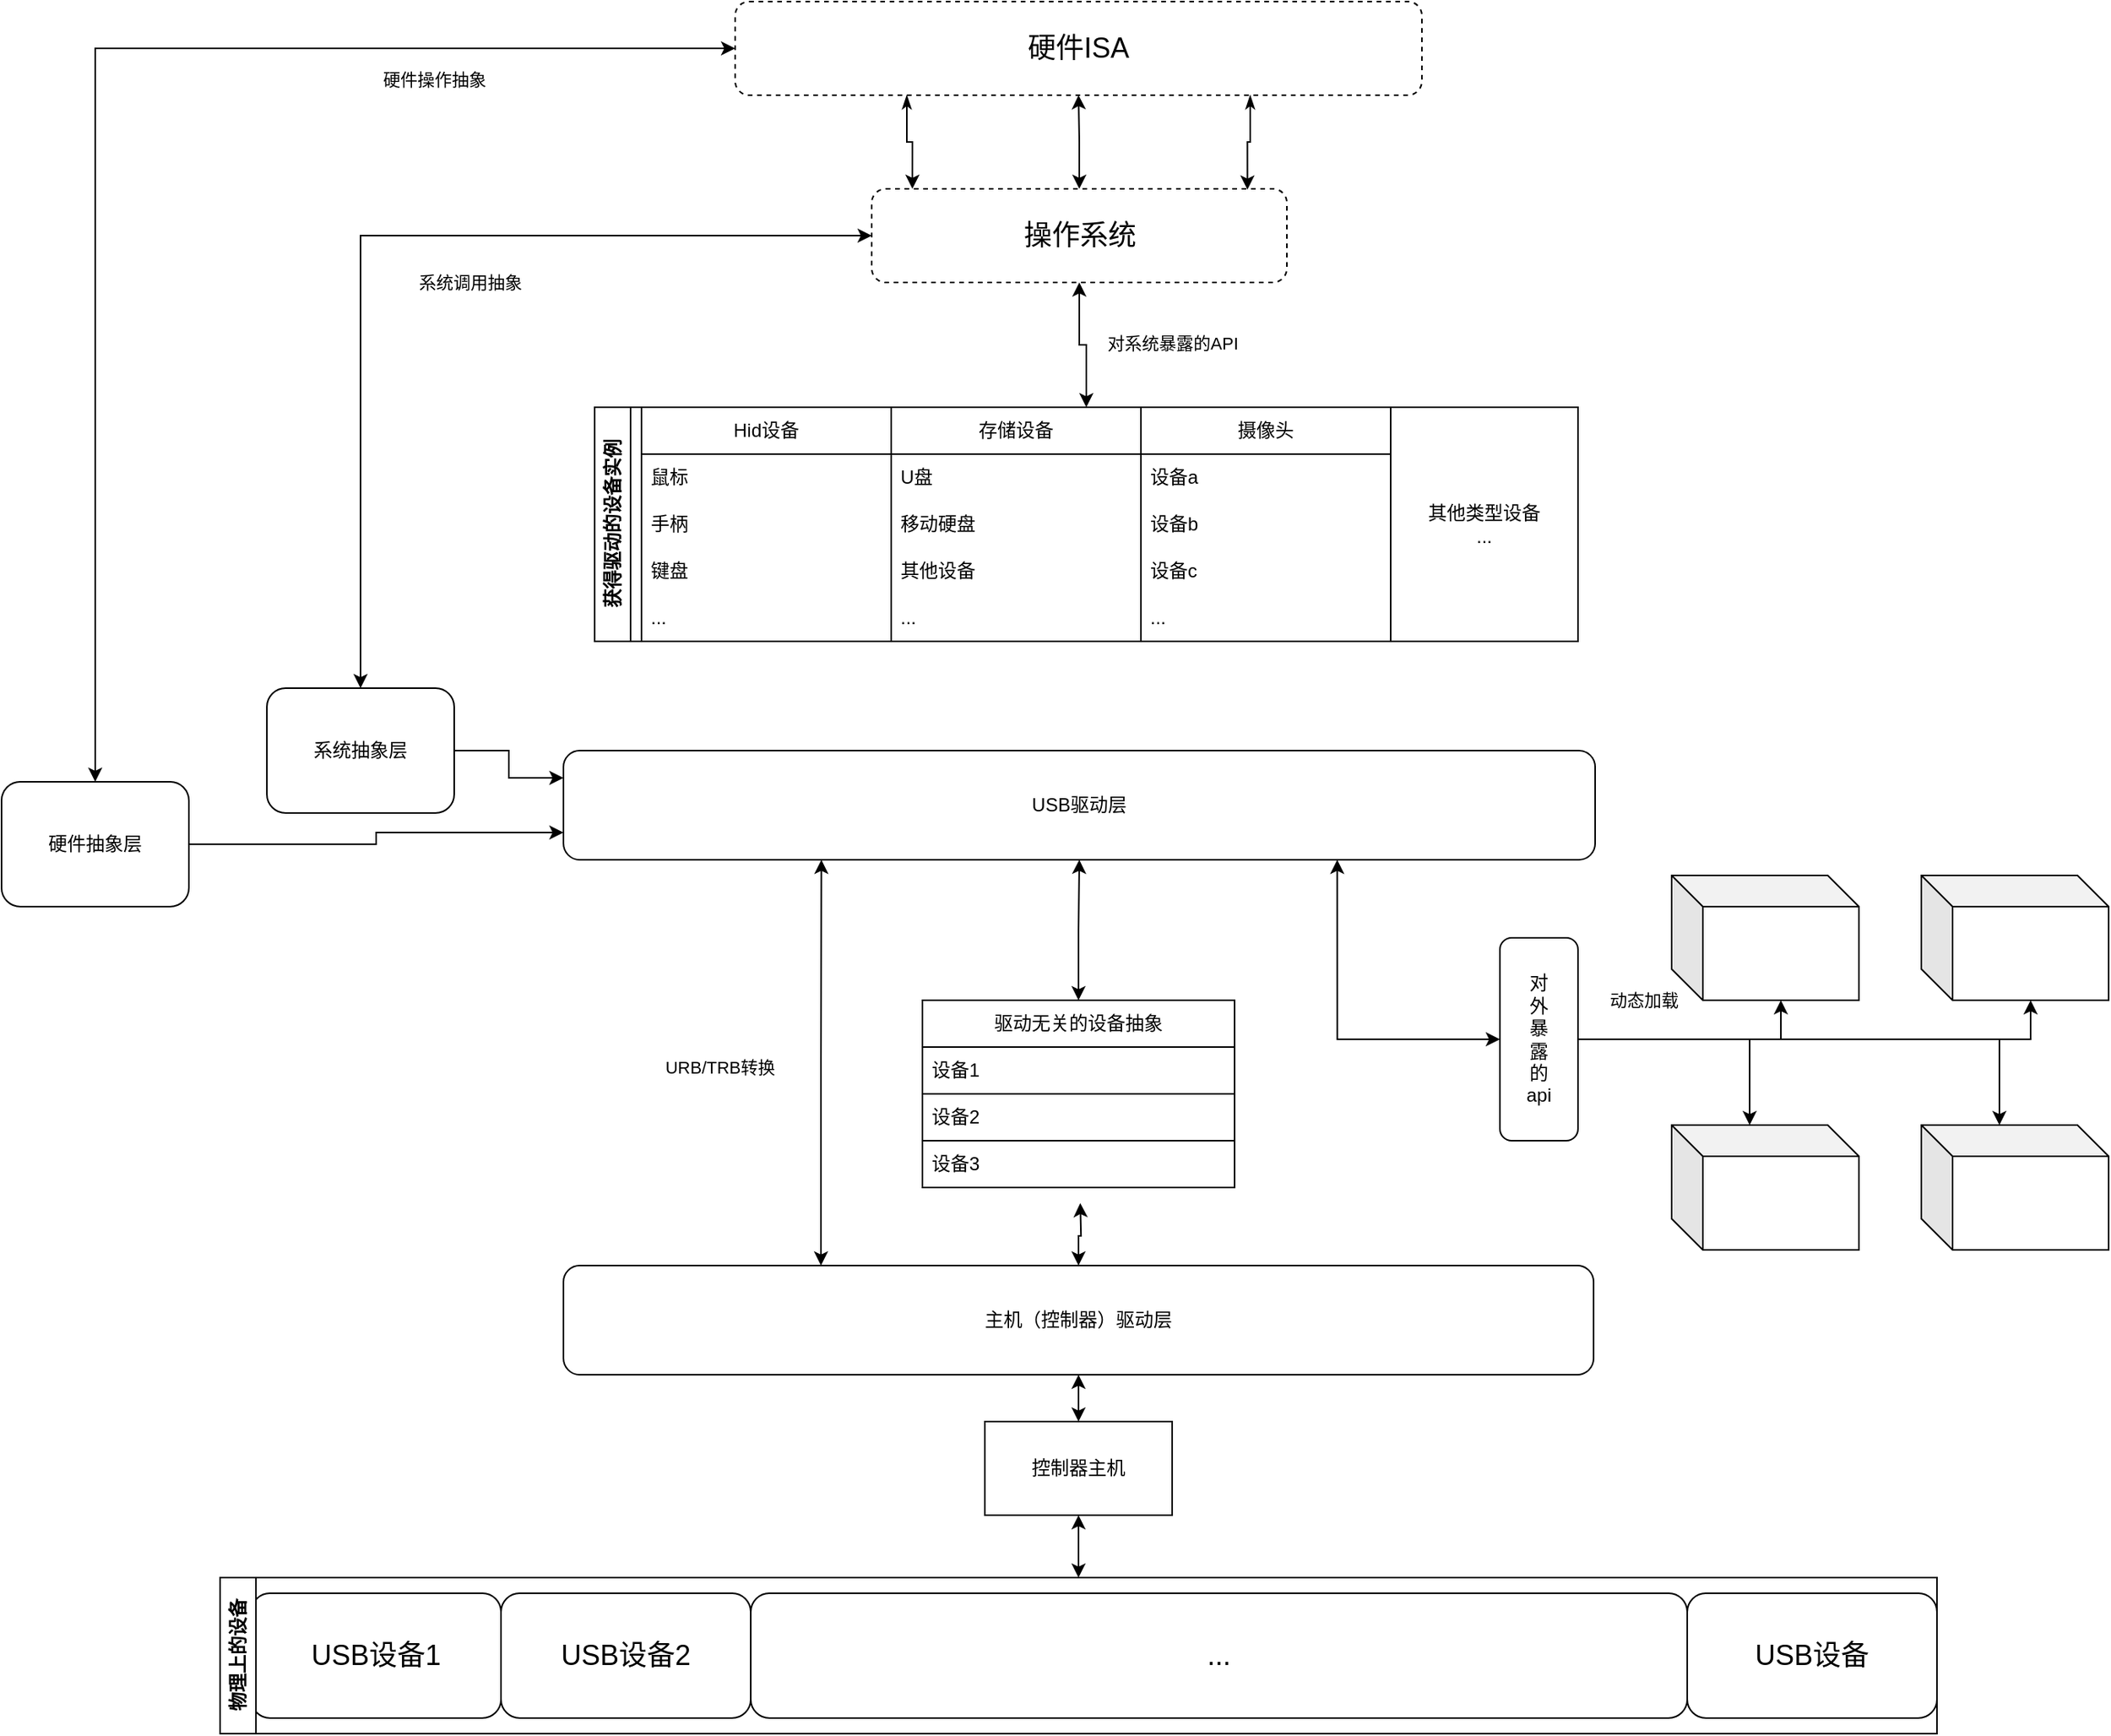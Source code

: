 <mxfile version="24.7.1" type="github">
  <diagram name="第 1 页" id="4xeG-ASjtE01gqBWx2Hc">
    <mxGraphModel dx="838" dy="5156" grid="1" gridSize="10" guides="1" tooltips="1" connect="1" arrows="1" fold="1" page="1" pageScale="1" pageWidth="3300" pageHeight="4681" math="0" shadow="0">
      <root>
        <mxCell id="0" />
        <mxCell id="1" parent="0" />
        <mxCell id="SofYbIExT5qBE5t5EB93-19" style="edgeStyle=orthogonalEdgeStyle;rounded=0;orthogonalLoop=1;jettySize=auto;html=1;entryX=0.5;entryY=1;entryDx=0;entryDy=0;startArrow=classic;startFill=1;" parent="1" source="SofYbIExT5qBE5t5EB93-4" target="SofYbIExT5qBE5t5EB93-15" edge="1">
          <mxGeometry relative="1" as="geometry" />
        </mxCell>
        <mxCell id="SofYbIExT5qBE5t5EB93-4" value="&lt;font style=&quot;font-size: 18px;&quot;&gt;操作系统&lt;/font&gt;" style="rounded=1;whiteSpace=wrap;html=1;dashed=1;" parent="1" vertex="1">
          <mxGeometry x="727.5" y="80" width="266" height="60" as="geometry" />
        </mxCell>
        <mxCell id="SofYbIExT5qBE5t5EB93-15" value="&lt;font style=&quot;font-size: 18px;&quot;&gt;硬件ISA&lt;/font&gt;" style="rounded=1;whiteSpace=wrap;html=1;dashed=1;" parent="1" vertex="1">
          <mxGeometry x="640" y="-40" width="440" height="60" as="geometry" />
        </mxCell>
        <mxCell id="SofYbIExT5qBE5t5EB93-21" style="edgeStyle=orthogonalEdgeStyle;rounded=0;orthogonalLoop=1;jettySize=auto;html=1;exitX=0.25;exitY=1;exitDx=0;exitDy=0;entryX=0.098;entryY=0;entryDx=0;entryDy=0;entryPerimeter=0;startArrow=classicThin;startFill=1;" parent="1" source="SofYbIExT5qBE5t5EB93-15" target="SofYbIExT5qBE5t5EB93-4" edge="1">
          <mxGeometry relative="1" as="geometry" />
        </mxCell>
        <mxCell id="SofYbIExT5qBE5t5EB93-22" style="edgeStyle=orthogonalEdgeStyle;rounded=0;orthogonalLoop=1;jettySize=auto;html=1;exitX=0.75;exitY=1;exitDx=0;exitDy=0;entryX=0.905;entryY=0.008;entryDx=0;entryDy=0;entryPerimeter=0;startArrow=classicThin;startFill=1;" parent="1" source="SofYbIExT5qBE5t5EB93-15" target="SofYbIExT5qBE5t5EB93-4" edge="1">
          <mxGeometry relative="1" as="geometry" />
        </mxCell>
        <mxCell id="RQC1SZQL9GjInuUlFMc3-32" style="edgeStyle=orthogonalEdgeStyle;rounded=0;orthogonalLoop=1;jettySize=auto;html=1;exitX=0.5;exitY=0;exitDx=0;exitDy=0;entryX=0.5;entryY=1;entryDx=0;entryDy=0;startArrow=classic;startFill=1;" edge="1" parent="1" source="RQC1SZQL9GjInuUlFMc3-28" target="SofYbIExT5qBE5t5EB93-4">
          <mxGeometry relative="1" as="geometry" />
        </mxCell>
        <mxCell id="RQC1SZQL9GjInuUlFMc3-43" value="对系统暴露的API" style="edgeLabel;html=1;align=center;verticalAlign=middle;resizable=0;points=[];fontSize=11;" vertex="1" connectable="0" parent="RQC1SZQL9GjInuUlFMc3-32">
          <mxGeometry x="-0.107" relative="1" as="geometry">
            <mxPoint x="55" y="-4" as="offset" />
          </mxGeometry>
        </mxCell>
        <mxCell id="RQC1SZQL9GjInuUlFMc3-28" value="获得驱动的设备实例" style="swimlane;horizontal=0;whiteSpace=wrap;html=1;" vertex="1" parent="1">
          <mxGeometry x="550" y="220" width="630" height="150" as="geometry" />
        </mxCell>
        <mxCell id="RQC1SZQL9GjInuUlFMc3-44" value="Hid设备" style="swimlane;fontStyle=0;childLayout=stackLayout;horizontal=1;startSize=30;horizontalStack=0;resizeParent=1;resizeParentMax=0;resizeLast=0;collapsible=1;marginBottom=0;whiteSpace=wrap;html=1;" vertex="1" parent="RQC1SZQL9GjInuUlFMc3-28">
          <mxGeometry x="30" width="160" height="150" as="geometry">
            <mxRectangle x="30" width="80" height="30" as="alternateBounds" />
          </mxGeometry>
        </mxCell>
        <mxCell id="RQC1SZQL9GjInuUlFMc3-45" value="鼠标" style="text;strokeColor=none;fillColor=none;align=left;verticalAlign=middle;spacingLeft=4;spacingRight=4;overflow=hidden;points=[[0,0.5],[1,0.5]];portConstraint=eastwest;rotatable=0;whiteSpace=wrap;html=1;" vertex="1" parent="RQC1SZQL9GjInuUlFMc3-44">
          <mxGeometry y="30" width="160" height="30" as="geometry" />
        </mxCell>
        <mxCell id="RQC1SZQL9GjInuUlFMc3-46" value="手柄" style="text;strokeColor=none;fillColor=none;align=left;verticalAlign=middle;spacingLeft=4;spacingRight=4;overflow=hidden;points=[[0,0.5],[1,0.5]];portConstraint=eastwest;rotatable=0;whiteSpace=wrap;html=1;" vertex="1" parent="RQC1SZQL9GjInuUlFMc3-44">
          <mxGeometry y="60" width="160" height="30" as="geometry" />
        </mxCell>
        <mxCell id="RQC1SZQL9GjInuUlFMc3-47" value="键盘" style="text;strokeColor=none;fillColor=none;align=left;verticalAlign=middle;spacingLeft=4;spacingRight=4;overflow=hidden;points=[[0,0.5],[1,0.5]];portConstraint=eastwest;rotatable=0;whiteSpace=wrap;html=1;" vertex="1" parent="RQC1SZQL9GjInuUlFMc3-44">
          <mxGeometry y="90" width="160" height="30" as="geometry" />
        </mxCell>
        <mxCell id="RQC1SZQL9GjInuUlFMc3-57" value="..." style="text;strokeColor=none;fillColor=none;align=left;verticalAlign=middle;spacingLeft=4;spacingRight=4;overflow=hidden;points=[[0,0.5],[1,0.5]];portConstraint=eastwest;rotatable=0;whiteSpace=wrap;html=1;" vertex="1" parent="RQC1SZQL9GjInuUlFMc3-44">
          <mxGeometry y="120" width="160" height="30" as="geometry" />
        </mxCell>
        <mxCell id="RQC1SZQL9GjInuUlFMc3-48" value="存储设备" style="swimlane;fontStyle=0;childLayout=stackLayout;horizontal=1;startSize=30;horizontalStack=0;resizeParent=1;resizeParentMax=0;resizeLast=0;collapsible=1;marginBottom=0;whiteSpace=wrap;html=1;" vertex="1" parent="RQC1SZQL9GjInuUlFMc3-28">
          <mxGeometry x="190" width="160" height="150" as="geometry" />
        </mxCell>
        <mxCell id="RQC1SZQL9GjInuUlFMc3-49" value="U盘" style="text;strokeColor=none;fillColor=none;align=left;verticalAlign=middle;spacingLeft=4;spacingRight=4;overflow=hidden;points=[[0,0.5],[1,0.5]];portConstraint=eastwest;rotatable=0;whiteSpace=wrap;html=1;" vertex="1" parent="RQC1SZQL9GjInuUlFMc3-48">
          <mxGeometry y="30" width="160" height="30" as="geometry" />
        </mxCell>
        <mxCell id="RQC1SZQL9GjInuUlFMc3-50" value="移动硬盘" style="text;strokeColor=none;fillColor=none;align=left;verticalAlign=middle;spacingLeft=4;spacingRight=4;overflow=hidden;points=[[0,0.5],[1,0.5]];portConstraint=eastwest;rotatable=0;whiteSpace=wrap;html=1;" vertex="1" parent="RQC1SZQL9GjInuUlFMc3-48">
          <mxGeometry y="60" width="160" height="30" as="geometry" />
        </mxCell>
        <mxCell id="RQC1SZQL9GjInuUlFMc3-51" value="其他设备" style="text;strokeColor=none;fillColor=none;align=left;verticalAlign=middle;spacingLeft=4;spacingRight=4;overflow=hidden;points=[[0,0.5],[1,0.5]];portConstraint=eastwest;rotatable=0;whiteSpace=wrap;html=1;" vertex="1" parent="RQC1SZQL9GjInuUlFMc3-48">
          <mxGeometry y="90" width="160" height="30" as="geometry" />
        </mxCell>
        <mxCell id="RQC1SZQL9GjInuUlFMc3-58" value="..." style="text;strokeColor=none;fillColor=none;align=left;verticalAlign=middle;spacingLeft=4;spacingRight=4;overflow=hidden;points=[[0,0.5],[1,0.5]];portConstraint=eastwest;rotatable=0;whiteSpace=wrap;html=1;" vertex="1" parent="RQC1SZQL9GjInuUlFMc3-48">
          <mxGeometry y="120" width="160" height="30" as="geometry" />
        </mxCell>
        <mxCell id="RQC1SZQL9GjInuUlFMc3-52" value="摄像头" style="swimlane;fontStyle=0;childLayout=stackLayout;horizontal=1;startSize=30;horizontalStack=0;resizeParent=1;resizeParentMax=0;resizeLast=0;collapsible=1;marginBottom=0;whiteSpace=wrap;html=1;" vertex="1" parent="RQC1SZQL9GjInuUlFMc3-28">
          <mxGeometry x="350" width="160" height="150" as="geometry" />
        </mxCell>
        <mxCell id="RQC1SZQL9GjInuUlFMc3-53" value="设备a" style="text;strokeColor=none;fillColor=none;align=left;verticalAlign=middle;spacingLeft=4;spacingRight=4;overflow=hidden;points=[[0,0.5],[1,0.5]];portConstraint=eastwest;rotatable=0;whiteSpace=wrap;html=1;" vertex="1" parent="RQC1SZQL9GjInuUlFMc3-52">
          <mxGeometry y="30" width="160" height="30" as="geometry" />
        </mxCell>
        <mxCell id="RQC1SZQL9GjInuUlFMc3-54" value="设备b" style="text;strokeColor=none;fillColor=none;align=left;verticalAlign=middle;spacingLeft=4;spacingRight=4;overflow=hidden;points=[[0,0.5],[1,0.5]];portConstraint=eastwest;rotatable=0;whiteSpace=wrap;html=1;" vertex="1" parent="RQC1SZQL9GjInuUlFMc3-52">
          <mxGeometry y="60" width="160" height="30" as="geometry" />
        </mxCell>
        <mxCell id="RQC1SZQL9GjInuUlFMc3-55" value="设备c" style="text;strokeColor=none;fillColor=none;align=left;verticalAlign=middle;spacingLeft=4;spacingRight=4;overflow=hidden;points=[[0,0.5],[1,0.5]];portConstraint=eastwest;rotatable=0;whiteSpace=wrap;html=1;" vertex="1" parent="RQC1SZQL9GjInuUlFMc3-52">
          <mxGeometry y="90" width="160" height="30" as="geometry" />
        </mxCell>
        <mxCell id="RQC1SZQL9GjInuUlFMc3-64" value="..." style="text;strokeColor=none;fillColor=none;align=left;verticalAlign=middle;spacingLeft=4;spacingRight=4;overflow=hidden;points=[[0,0.5],[1,0.5]];portConstraint=eastwest;rotatable=0;whiteSpace=wrap;html=1;" vertex="1" parent="RQC1SZQL9GjInuUlFMc3-52">
          <mxGeometry y="120" width="160" height="30" as="geometry" />
        </mxCell>
        <mxCell id="RQC1SZQL9GjInuUlFMc3-56" value="其他类型设备&lt;div&gt;...&lt;/div&gt;" style="rounded=0;whiteSpace=wrap;html=1;" vertex="1" parent="RQC1SZQL9GjInuUlFMc3-28">
          <mxGeometry x="510" width="120" height="150" as="geometry" />
        </mxCell>
        <mxCell id="RQC1SZQL9GjInuUlFMc3-30" value="USB驱动层" style="rounded=1;whiteSpace=wrap;html=1;" vertex="1" parent="1">
          <mxGeometry x="530" y="440" width="661" height="70" as="geometry" />
        </mxCell>
        <mxCell id="RQC1SZQL9GjInuUlFMc3-94" style="edgeStyle=orthogonalEdgeStyle;rounded=0;orthogonalLoop=1;jettySize=auto;html=1;exitX=0.25;exitY=0;exitDx=0;exitDy=0;entryX=0.25;entryY=1;entryDx=0;entryDy=0;startArrow=classic;startFill=1;" edge="1" parent="1" source="RQC1SZQL9GjInuUlFMc3-31" target="RQC1SZQL9GjInuUlFMc3-30">
          <mxGeometry relative="1" as="geometry" />
        </mxCell>
        <mxCell id="RQC1SZQL9GjInuUlFMc3-95" value="URB/TRB转换" style="edgeLabel;html=1;align=center;verticalAlign=middle;resizable=0;points=[];" vertex="1" connectable="0" parent="RQC1SZQL9GjInuUlFMc3-94">
          <mxGeometry x="-0.119" y="7" relative="1" as="geometry">
            <mxPoint x="-58" y="-13" as="offset" />
          </mxGeometry>
        </mxCell>
        <mxCell id="RQC1SZQL9GjInuUlFMc3-105" style="edgeStyle=orthogonalEdgeStyle;rounded=0;orthogonalLoop=1;jettySize=auto;html=1;entryX=0.5;entryY=0;entryDx=0;entryDy=0;startArrow=classic;startFill=1;" edge="1" parent="1" source="RQC1SZQL9GjInuUlFMc3-31" target="RQC1SZQL9GjInuUlFMc3-104">
          <mxGeometry relative="1" as="geometry" />
        </mxCell>
        <mxCell id="RQC1SZQL9GjInuUlFMc3-31" value="主机（控制器）驱动层" style="rounded=1;whiteSpace=wrap;html=1;strokeColor=default;" vertex="1" parent="1">
          <mxGeometry x="530" y="770" width="660" height="70" as="geometry" />
        </mxCell>
        <mxCell id="RQC1SZQL9GjInuUlFMc3-36" style="edgeStyle=orthogonalEdgeStyle;rounded=0;orthogonalLoop=1;jettySize=auto;html=1;exitX=0.5;exitY=0;exitDx=0;exitDy=0;entryX=0;entryY=0.5;entryDx=0;entryDy=0;startArrow=classic;startFill=1;" edge="1" parent="1" source="RQC1SZQL9GjInuUlFMc3-34" target="SofYbIExT5qBE5t5EB93-15">
          <mxGeometry relative="1" as="geometry" />
        </mxCell>
        <mxCell id="RQC1SZQL9GjInuUlFMc3-38" value="硬件操作抽象" style="edgeLabel;html=1;align=center;verticalAlign=middle;resizable=0;points=[];" vertex="1" connectable="0" parent="RQC1SZQL9GjInuUlFMc3-36">
          <mxGeometry x="0.777" y="-2" relative="1" as="geometry">
            <mxPoint x="-95" y="18" as="offset" />
          </mxGeometry>
        </mxCell>
        <mxCell id="RQC1SZQL9GjInuUlFMc3-120" style="edgeStyle=orthogonalEdgeStyle;rounded=0;orthogonalLoop=1;jettySize=auto;html=1;exitX=1;exitY=0.5;exitDx=0;exitDy=0;entryX=0;entryY=0.75;entryDx=0;entryDy=0;" edge="1" parent="1" source="RQC1SZQL9GjInuUlFMc3-34" target="RQC1SZQL9GjInuUlFMc3-30">
          <mxGeometry relative="1" as="geometry" />
        </mxCell>
        <mxCell id="RQC1SZQL9GjInuUlFMc3-34" value="硬件抽象层" style="rounded=1;whiteSpace=wrap;html=1;" vertex="1" parent="1">
          <mxGeometry x="170" y="460" width="120" height="80" as="geometry" />
        </mxCell>
        <mxCell id="RQC1SZQL9GjInuUlFMc3-61" style="edgeStyle=orthogonalEdgeStyle;rounded=0;orthogonalLoop=1;jettySize=auto;html=1;entryX=0;entryY=0.5;entryDx=0;entryDy=0;startArrow=classic;startFill=1;" edge="1" parent="1" source="RQC1SZQL9GjInuUlFMc3-40" target="SofYbIExT5qBE5t5EB93-4">
          <mxGeometry relative="1" as="geometry">
            <Array as="points">
              <mxPoint x="400" y="110" />
            </Array>
          </mxGeometry>
        </mxCell>
        <mxCell id="RQC1SZQL9GjInuUlFMc3-66" value="系统调用抽象" style="edgeLabel;html=1;align=center;verticalAlign=middle;resizable=0;points=[];" vertex="1" connectable="0" parent="RQC1SZQL9GjInuUlFMc3-61">
          <mxGeometry x="0.164" y="-2" relative="1" as="geometry">
            <mxPoint y="28" as="offset" />
          </mxGeometry>
        </mxCell>
        <mxCell id="RQC1SZQL9GjInuUlFMc3-119" style="edgeStyle=orthogonalEdgeStyle;rounded=0;orthogonalLoop=1;jettySize=auto;html=1;exitX=1;exitY=0.5;exitDx=0;exitDy=0;entryX=0;entryY=0.25;entryDx=0;entryDy=0;" edge="1" parent="1" source="RQC1SZQL9GjInuUlFMc3-40" target="RQC1SZQL9GjInuUlFMc3-30">
          <mxGeometry relative="1" as="geometry" />
        </mxCell>
        <mxCell id="RQC1SZQL9GjInuUlFMc3-40" value="系统抽象层" style="rounded=1;whiteSpace=wrap;html=1;" vertex="1" parent="1">
          <mxGeometry x="340" y="400" width="120" height="80" as="geometry" />
        </mxCell>
        <mxCell id="RQC1SZQL9GjInuUlFMc3-99" style="edgeStyle=orthogonalEdgeStyle;rounded=0;orthogonalLoop=1;jettySize=auto;html=1;startArrow=classic;startFill=1;" edge="1" parent="1" target="RQC1SZQL9GjInuUlFMc3-31">
          <mxGeometry relative="1" as="geometry">
            <mxPoint x="861.111" y="730" as="sourcePoint" />
          </mxGeometry>
        </mxCell>
        <mxCell id="RQC1SZQL9GjInuUlFMc3-89" value="驱动无关的设备抽象" style="swimlane;fontStyle=0;childLayout=stackLayout;horizontal=1;startSize=30;horizontalStack=0;resizeParent=1;resizeParentMax=0;resizeLast=0;collapsible=1;marginBottom=0;whiteSpace=wrap;html=1;" vertex="1" parent="1">
          <mxGeometry x="760" y="600" width="200" height="120" as="geometry" />
        </mxCell>
        <mxCell id="RQC1SZQL9GjInuUlFMc3-90" value="设备1" style="text;strokeColor=default;fillColor=none;align=left;verticalAlign=middle;spacingLeft=4;spacingRight=4;overflow=hidden;points=[[0,0.5],[1,0.5]];portConstraint=eastwest;rotatable=0;whiteSpace=wrap;html=1;shadow=0;" vertex="1" parent="RQC1SZQL9GjInuUlFMc3-89">
          <mxGeometry y="30" width="200" height="30" as="geometry" />
        </mxCell>
        <mxCell id="RQC1SZQL9GjInuUlFMc3-91" value="设备2" style="text;strokeColor=default;fillColor=none;align=left;verticalAlign=middle;spacingLeft=4;spacingRight=4;overflow=hidden;points=[[0,0.5],[1,0.5]];portConstraint=eastwest;rotatable=0;whiteSpace=wrap;html=1;" vertex="1" parent="RQC1SZQL9GjInuUlFMc3-89">
          <mxGeometry y="60" width="200" height="30" as="geometry" />
        </mxCell>
        <mxCell id="RQC1SZQL9GjInuUlFMc3-92" value="设备3" style="text;strokeColor=default;fillColor=none;align=left;verticalAlign=middle;spacingLeft=4;spacingRight=4;overflow=hidden;points=[[0,0.5],[1,0.5]];portConstraint=eastwest;rotatable=0;whiteSpace=wrap;html=1;" vertex="1" parent="RQC1SZQL9GjInuUlFMc3-89">
          <mxGeometry y="90" width="200" height="30" as="geometry" />
        </mxCell>
        <mxCell id="RQC1SZQL9GjInuUlFMc3-101" value="" style="group" vertex="1" connectable="0" parent="1">
          <mxGeometry x="310" y="970" width="1100" height="100" as="geometry" />
        </mxCell>
        <mxCell id="RQC1SZQL9GjInuUlFMc3-1" value="&lt;span style=&quot;font-size: 18px;&quot;&gt;USB&lt;/span&gt;&lt;span style=&quot;font-size: 18px; background-color: initial;&quot;&gt;设备1&lt;/span&gt;" style="rounded=1;whiteSpace=wrap;html=1;" vertex="1" parent="RQC1SZQL9GjInuUlFMc3-101">
          <mxGeometry x="20" y="10" width="160" height="80" as="geometry" />
        </mxCell>
        <mxCell id="RQC1SZQL9GjInuUlFMc3-18" value="&lt;span style=&quot;font-size: 18px;&quot;&gt;USB&lt;/span&gt;&lt;span style=&quot;font-size: 18px; background-color: initial;&quot;&gt;设备2&lt;/span&gt;" style="rounded=1;whiteSpace=wrap;html=1;" vertex="1" parent="RQC1SZQL9GjInuUlFMc3-101">
          <mxGeometry x="180" y="10" width="160" height="80" as="geometry" />
        </mxCell>
        <mxCell id="RQC1SZQL9GjInuUlFMc3-19" value="&lt;span style=&quot;font-size: 18px;&quot;&gt;...&lt;/span&gt;" style="rounded=1;whiteSpace=wrap;html=1;" vertex="1" parent="RQC1SZQL9GjInuUlFMc3-101">
          <mxGeometry x="340" y="10" width="600" height="80" as="geometry" />
        </mxCell>
        <mxCell id="RQC1SZQL9GjInuUlFMc3-23" value="&lt;span style=&quot;font-size: 18px;&quot;&gt;USB&lt;/span&gt;&lt;span style=&quot;font-size: 18px; background-color: initial;&quot;&gt;设备&lt;/span&gt;" style="rounded=1;whiteSpace=wrap;html=1;" vertex="1" parent="RQC1SZQL9GjInuUlFMc3-101">
          <mxGeometry x="940" y="10" width="160" height="80" as="geometry" />
        </mxCell>
        <mxCell id="RQC1SZQL9GjInuUlFMc3-100" value="物理上的设备" style="swimlane;horizontal=0;whiteSpace=wrap;html=1;" vertex="1" parent="RQC1SZQL9GjInuUlFMc3-101">
          <mxGeometry width="1100" height="100" as="geometry" />
        </mxCell>
        <mxCell id="RQC1SZQL9GjInuUlFMc3-106" style="edgeStyle=orthogonalEdgeStyle;rounded=0;orthogonalLoop=1;jettySize=auto;html=1;exitX=0.5;exitY=1;exitDx=0;exitDy=0;entryX=0.5;entryY=0;entryDx=0;entryDy=0;startArrow=classic;startFill=1;" edge="1" parent="1" source="RQC1SZQL9GjInuUlFMc3-104" target="RQC1SZQL9GjInuUlFMc3-100">
          <mxGeometry relative="1" as="geometry" />
        </mxCell>
        <mxCell id="RQC1SZQL9GjInuUlFMc3-104" value="控制器主机" style="rounded=0;whiteSpace=wrap;html=1;" vertex="1" parent="1">
          <mxGeometry x="800" y="870" width="120" height="60" as="geometry" />
        </mxCell>
        <mxCell id="RQC1SZQL9GjInuUlFMc3-128" style="edgeStyle=orthogonalEdgeStyle;rounded=0;orthogonalLoop=1;jettySize=auto;html=1;exitX=0.5;exitY=0;exitDx=0;exitDy=0;entryX=0.5;entryY=1;entryDx=0;entryDy=0;startArrow=classic;startFill=1;" edge="1" parent="1" source="RQC1SZQL9GjInuUlFMc3-89" target="RQC1SZQL9GjInuUlFMc3-30">
          <mxGeometry relative="1" as="geometry">
            <mxPoint x="860" y="540" as="sourcePoint" />
          </mxGeometry>
        </mxCell>
        <mxCell id="RQC1SZQL9GjInuUlFMc3-148" style="edgeStyle=orthogonalEdgeStyle;rounded=0;orthogonalLoop=1;jettySize=auto;html=1;exitX=0;exitY=0.5;exitDx=0;exitDy=0;entryX=0.75;entryY=1;entryDx=0;entryDy=0;startArrow=classic;startFill=1;" edge="1" parent="1" source="RQC1SZQL9GjInuUlFMc3-131" target="RQC1SZQL9GjInuUlFMc3-30">
          <mxGeometry relative="1" as="geometry" />
        </mxCell>
        <mxCell id="RQC1SZQL9GjInuUlFMc3-131" value="对&lt;div&gt;外&lt;/div&gt;&lt;div&gt;暴&lt;/div&gt;&lt;div&gt;露&lt;/div&gt;&lt;div&gt;的&lt;/div&gt;&lt;div&gt;api&lt;/div&gt;" style="rounded=1;whiteSpace=wrap;html=1;" vertex="1" parent="1">
          <mxGeometry x="1130" y="560" width="50" height="130" as="geometry" />
        </mxCell>
        <mxCell id="RQC1SZQL9GjInuUlFMc3-134" value="" style="shape=cube;whiteSpace=wrap;html=1;boundedLbl=1;backgroundOutline=1;darkOpacity=0.05;darkOpacity2=0.1;" vertex="1" parent="1">
          <mxGeometry x="1240" y="520" width="120" height="80" as="geometry" />
        </mxCell>
        <mxCell id="RQC1SZQL9GjInuUlFMc3-135" value="" style="shape=cube;whiteSpace=wrap;html=1;boundedLbl=1;backgroundOutline=1;darkOpacity=0.05;darkOpacity2=0.1;" vertex="1" parent="1">
          <mxGeometry x="1400" y="520" width="120" height="80" as="geometry" />
        </mxCell>
        <mxCell id="RQC1SZQL9GjInuUlFMc3-136" value="" style="shape=cube;whiteSpace=wrap;html=1;boundedLbl=1;backgroundOutline=1;darkOpacity=0.05;darkOpacity2=0.1;" vertex="1" parent="1">
          <mxGeometry x="1240" y="680" width="120" height="80" as="geometry" />
        </mxCell>
        <mxCell id="RQC1SZQL9GjInuUlFMc3-137" value="" style="shape=cube;whiteSpace=wrap;html=1;boundedLbl=1;backgroundOutline=1;darkOpacity=0.05;darkOpacity2=0.1;" vertex="1" parent="1">
          <mxGeometry x="1400" y="680" width="120" height="80" as="geometry" />
        </mxCell>
        <mxCell id="RQC1SZQL9GjInuUlFMc3-139" style="edgeStyle=orthogonalEdgeStyle;rounded=0;orthogonalLoop=1;jettySize=auto;html=1;exitX=1;exitY=0.5;exitDx=0;exitDy=0;entryX=0;entryY=0;entryDx=70;entryDy=80;entryPerimeter=0;" edge="1" parent="1" source="RQC1SZQL9GjInuUlFMc3-131" target="RQC1SZQL9GjInuUlFMc3-135">
          <mxGeometry relative="1" as="geometry" />
        </mxCell>
        <mxCell id="RQC1SZQL9GjInuUlFMc3-142" style="edgeStyle=orthogonalEdgeStyle;rounded=0;orthogonalLoop=1;jettySize=auto;html=1;exitX=1;exitY=0.5;exitDx=0;exitDy=0;entryX=0;entryY=0;entryDx=50;entryDy=0;entryPerimeter=0;" edge="1" parent="1" source="RQC1SZQL9GjInuUlFMc3-131" target="RQC1SZQL9GjInuUlFMc3-137">
          <mxGeometry relative="1" as="geometry" />
        </mxCell>
        <mxCell id="RQC1SZQL9GjInuUlFMc3-144" style="edgeStyle=orthogonalEdgeStyle;rounded=0;orthogonalLoop=1;jettySize=auto;html=1;exitX=1;exitY=0.5;exitDx=0;exitDy=0;entryX=0;entryY=0;entryDx=50;entryDy=0;entryPerimeter=0;" edge="1" parent="1" source="RQC1SZQL9GjInuUlFMc3-131" target="RQC1SZQL9GjInuUlFMc3-136">
          <mxGeometry relative="1" as="geometry" />
        </mxCell>
        <mxCell id="RQC1SZQL9GjInuUlFMc3-145" style="edgeStyle=orthogonalEdgeStyle;rounded=0;orthogonalLoop=1;jettySize=auto;html=1;exitX=1;exitY=0.5;exitDx=0;exitDy=0;entryX=0;entryY=0;entryDx=70;entryDy=80;entryPerimeter=0;" edge="1" parent="1" source="RQC1SZQL9GjInuUlFMc3-131" target="RQC1SZQL9GjInuUlFMc3-134">
          <mxGeometry relative="1" as="geometry" />
        </mxCell>
        <mxCell id="RQC1SZQL9GjInuUlFMc3-146" value="动态加载" style="edgeLabel;html=1;align=center;verticalAlign=middle;resizable=0;points=[];" vertex="1" connectable="0" parent="RQC1SZQL9GjInuUlFMc3-145">
          <mxGeometry x="-0.26" y="1" relative="1" as="geometry">
            <mxPoint x="-16" y="-24" as="offset" />
          </mxGeometry>
        </mxCell>
      </root>
    </mxGraphModel>
  </diagram>
</mxfile>
